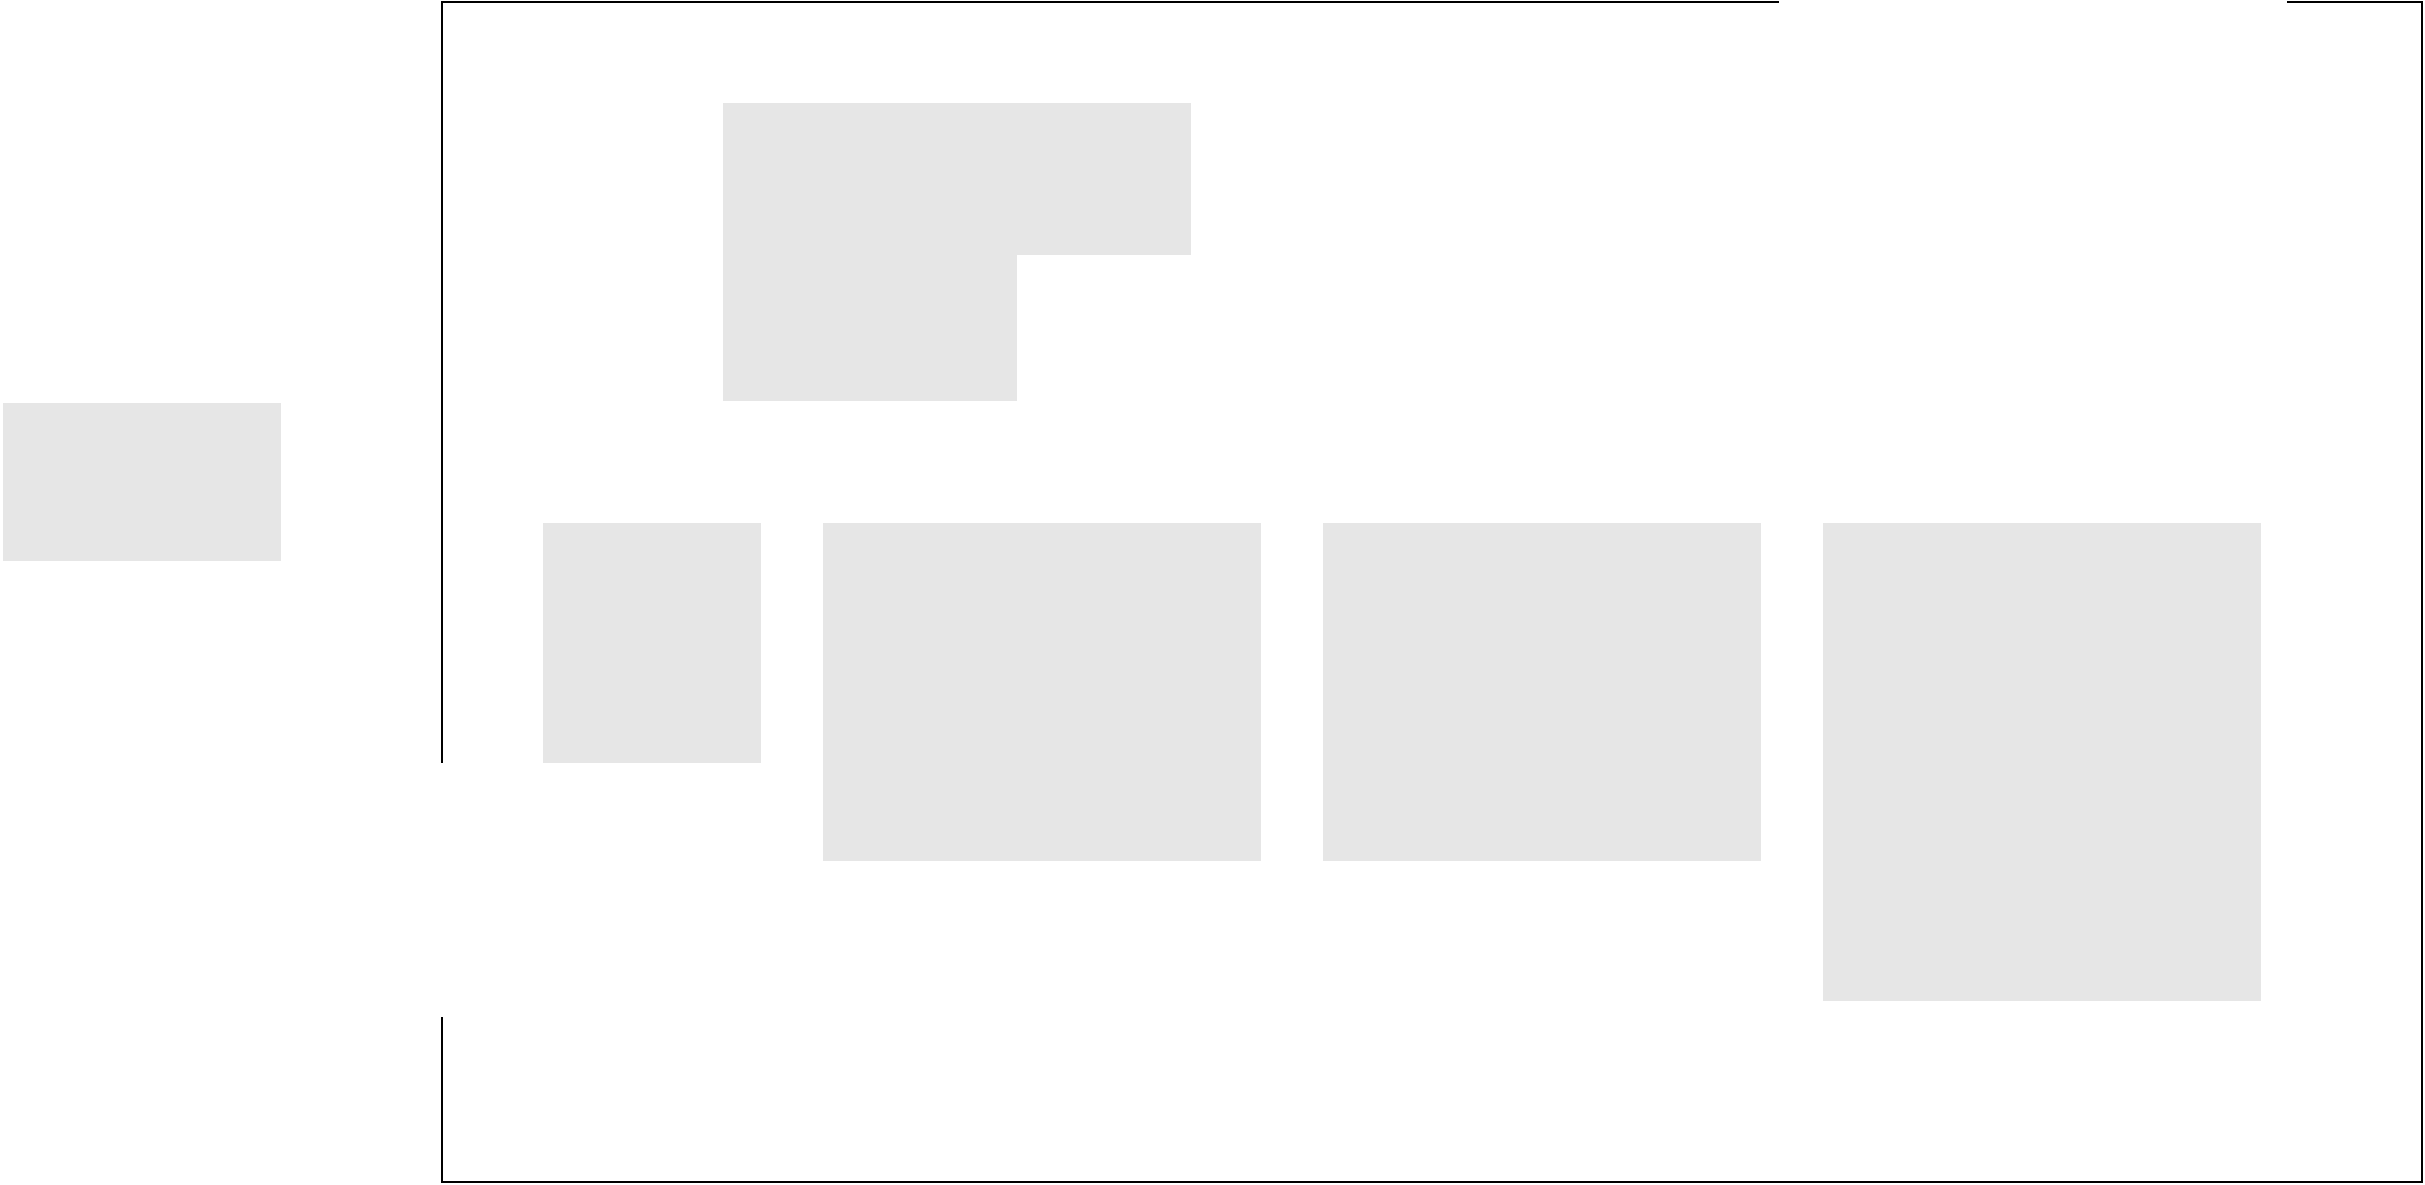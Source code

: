 <mxfile version="21.0.6" type="github">
  <diagram name="Page-1" id="-Rhnz9SSrFt-8Gb-ef3p">
    <mxGraphModel dx="2044" dy="565" grid="1" gridSize="10" guides="1" tooltips="1" connect="1" arrows="1" fold="1" page="1" pageScale="1" pageWidth="850" pageHeight="1100" math="0" shadow="0">
      <root>
        <mxCell id="0" />
        <mxCell id="1" parent="0" />
        <mxCell id="dj0Ey-xcIrCxgGk_O2B6-1" value="" style="rounded=0;whiteSpace=wrap;html=1;" vertex="1" parent="1">
          <mxGeometry x="50" y="160" width="990" height="590" as="geometry" />
        </mxCell>
        <mxCell id="dj0Ey-xcIrCxgGk_O2B6-2" value="" style="rounded=0;whiteSpace=wrap;html=1;fillColor=#E6E6E6;strokeColor=#FFFFFF;" vertex="1" parent="1">
          <mxGeometry x="190" y="210" width="235" height="150" as="geometry" />
        </mxCell>
        <mxCell id="dj0Ey-xcIrCxgGk_O2B6-9" value="" style="rounded=0;whiteSpace=wrap;html=1;fillColor=#E6E6E6;strokeColor=#FFFFFF;" vertex="1" parent="1">
          <mxGeometry x="100" y="420" width="110" height="170" as="geometry" />
        </mxCell>
        <mxCell id="dj0Ey-xcIrCxgGk_O2B6-10" value="" style="rounded=0;whiteSpace=wrap;html=1;fillColor=#E6E6E6;strokeColor=#FFFFFF;" vertex="1" parent="1">
          <mxGeometry x="240" y="420" width="220" height="170" as="geometry" />
        </mxCell>
        <mxCell id="dj0Ey-xcIrCxgGk_O2B6-11" value="" style="rounded=0;whiteSpace=wrap;html=1;fillColor=#E6E6E6;strokeColor=#FFFFFF;" vertex="1" parent="1">
          <mxGeometry x="490" y="420" width="220" height="170" as="geometry" />
        </mxCell>
        <mxCell id="dj0Ey-xcIrCxgGk_O2B6-12" value="" style="rounded=0;whiteSpace=wrap;html=1;fillColor=#E6E6E6;strokeColor=#FFFFFF;" vertex="1" parent="1">
          <mxGeometry x="740" y="420" width="220" height="240" as="geometry" />
        </mxCell>
        <mxCell id="dj0Ey-xcIrCxgGk_O2B6-13" value="" style="rounded=0;whiteSpace=wrap;html=1;fillColor=#E6E6E6;strokeColor=#FFFFFF;" vertex="1" parent="1">
          <mxGeometry x="-170" y="360" width="140" height="80" as="geometry" />
        </mxCell>
      </root>
    </mxGraphModel>
  </diagram>
</mxfile>

